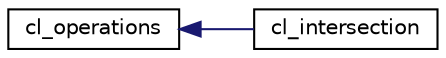 digraph "Graphical Class Hierarchy"
{
  edge [fontname="Helvetica",fontsize="10",labelfontname="Helvetica",labelfontsize="10"];
  node [fontname="Helvetica",fontsize="10",shape=record];
  rankdir="LR";
  Node1 [label="cl_operations",height=0.2,width=0.4,color="black", fillcolor="white", style="filled",URL="$classcl__operations.html"];
  Node1 -> Node2 [dir="back",color="midnightblue",fontsize="10",style="solid",fontname="Helvetica"];
  Node2 [label="cl_intersection",height=0.2,width=0.4,color="black", fillcolor="white", style="filled",URL="$classcl__intersection.html"];
}
